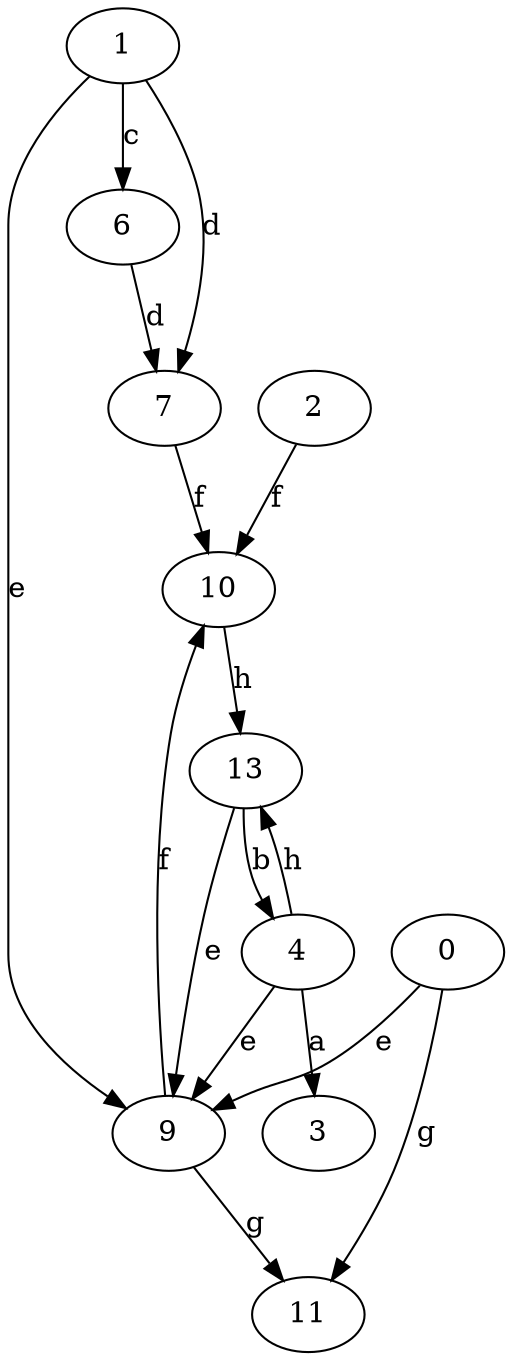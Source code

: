 strict digraph  {
1;
2;
3;
4;
6;
7;
9;
10;
0;
11;
13;
1 -> 6  [label=c];
1 -> 7  [label=d];
1 -> 9  [label=e];
2 -> 10  [label=f];
4 -> 3  [label=a];
4 -> 9  [label=e];
4 -> 13  [label=h];
6 -> 7  [label=d];
7 -> 10  [label=f];
9 -> 10  [label=f];
9 -> 11  [label=g];
10 -> 13  [label=h];
0 -> 9  [label=e];
0 -> 11  [label=g];
13 -> 4  [label=b];
13 -> 9  [label=e];
}
